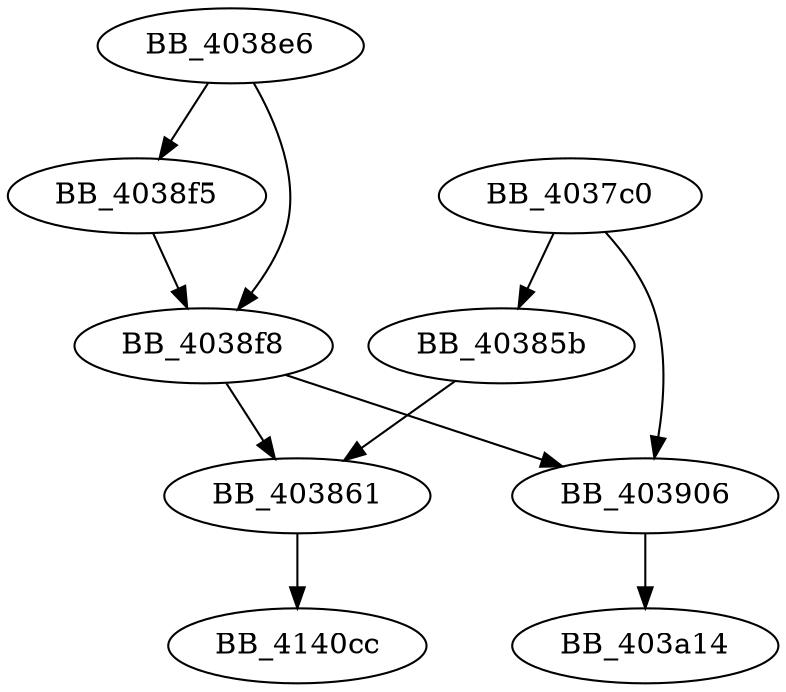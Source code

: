 DiGraph sub_4037C0{
BB_4037c0->BB_40385b
BB_4037c0->BB_403906
BB_40385b->BB_403861
BB_403861->BB_4140cc
BB_4038e6->BB_4038f5
BB_4038e6->BB_4038f8
BB_4038f5->BB_4038f8
BB_4038f8->BB_403861
BB_4038f8->BB_403906
BB_403906->BB_403a14
}
